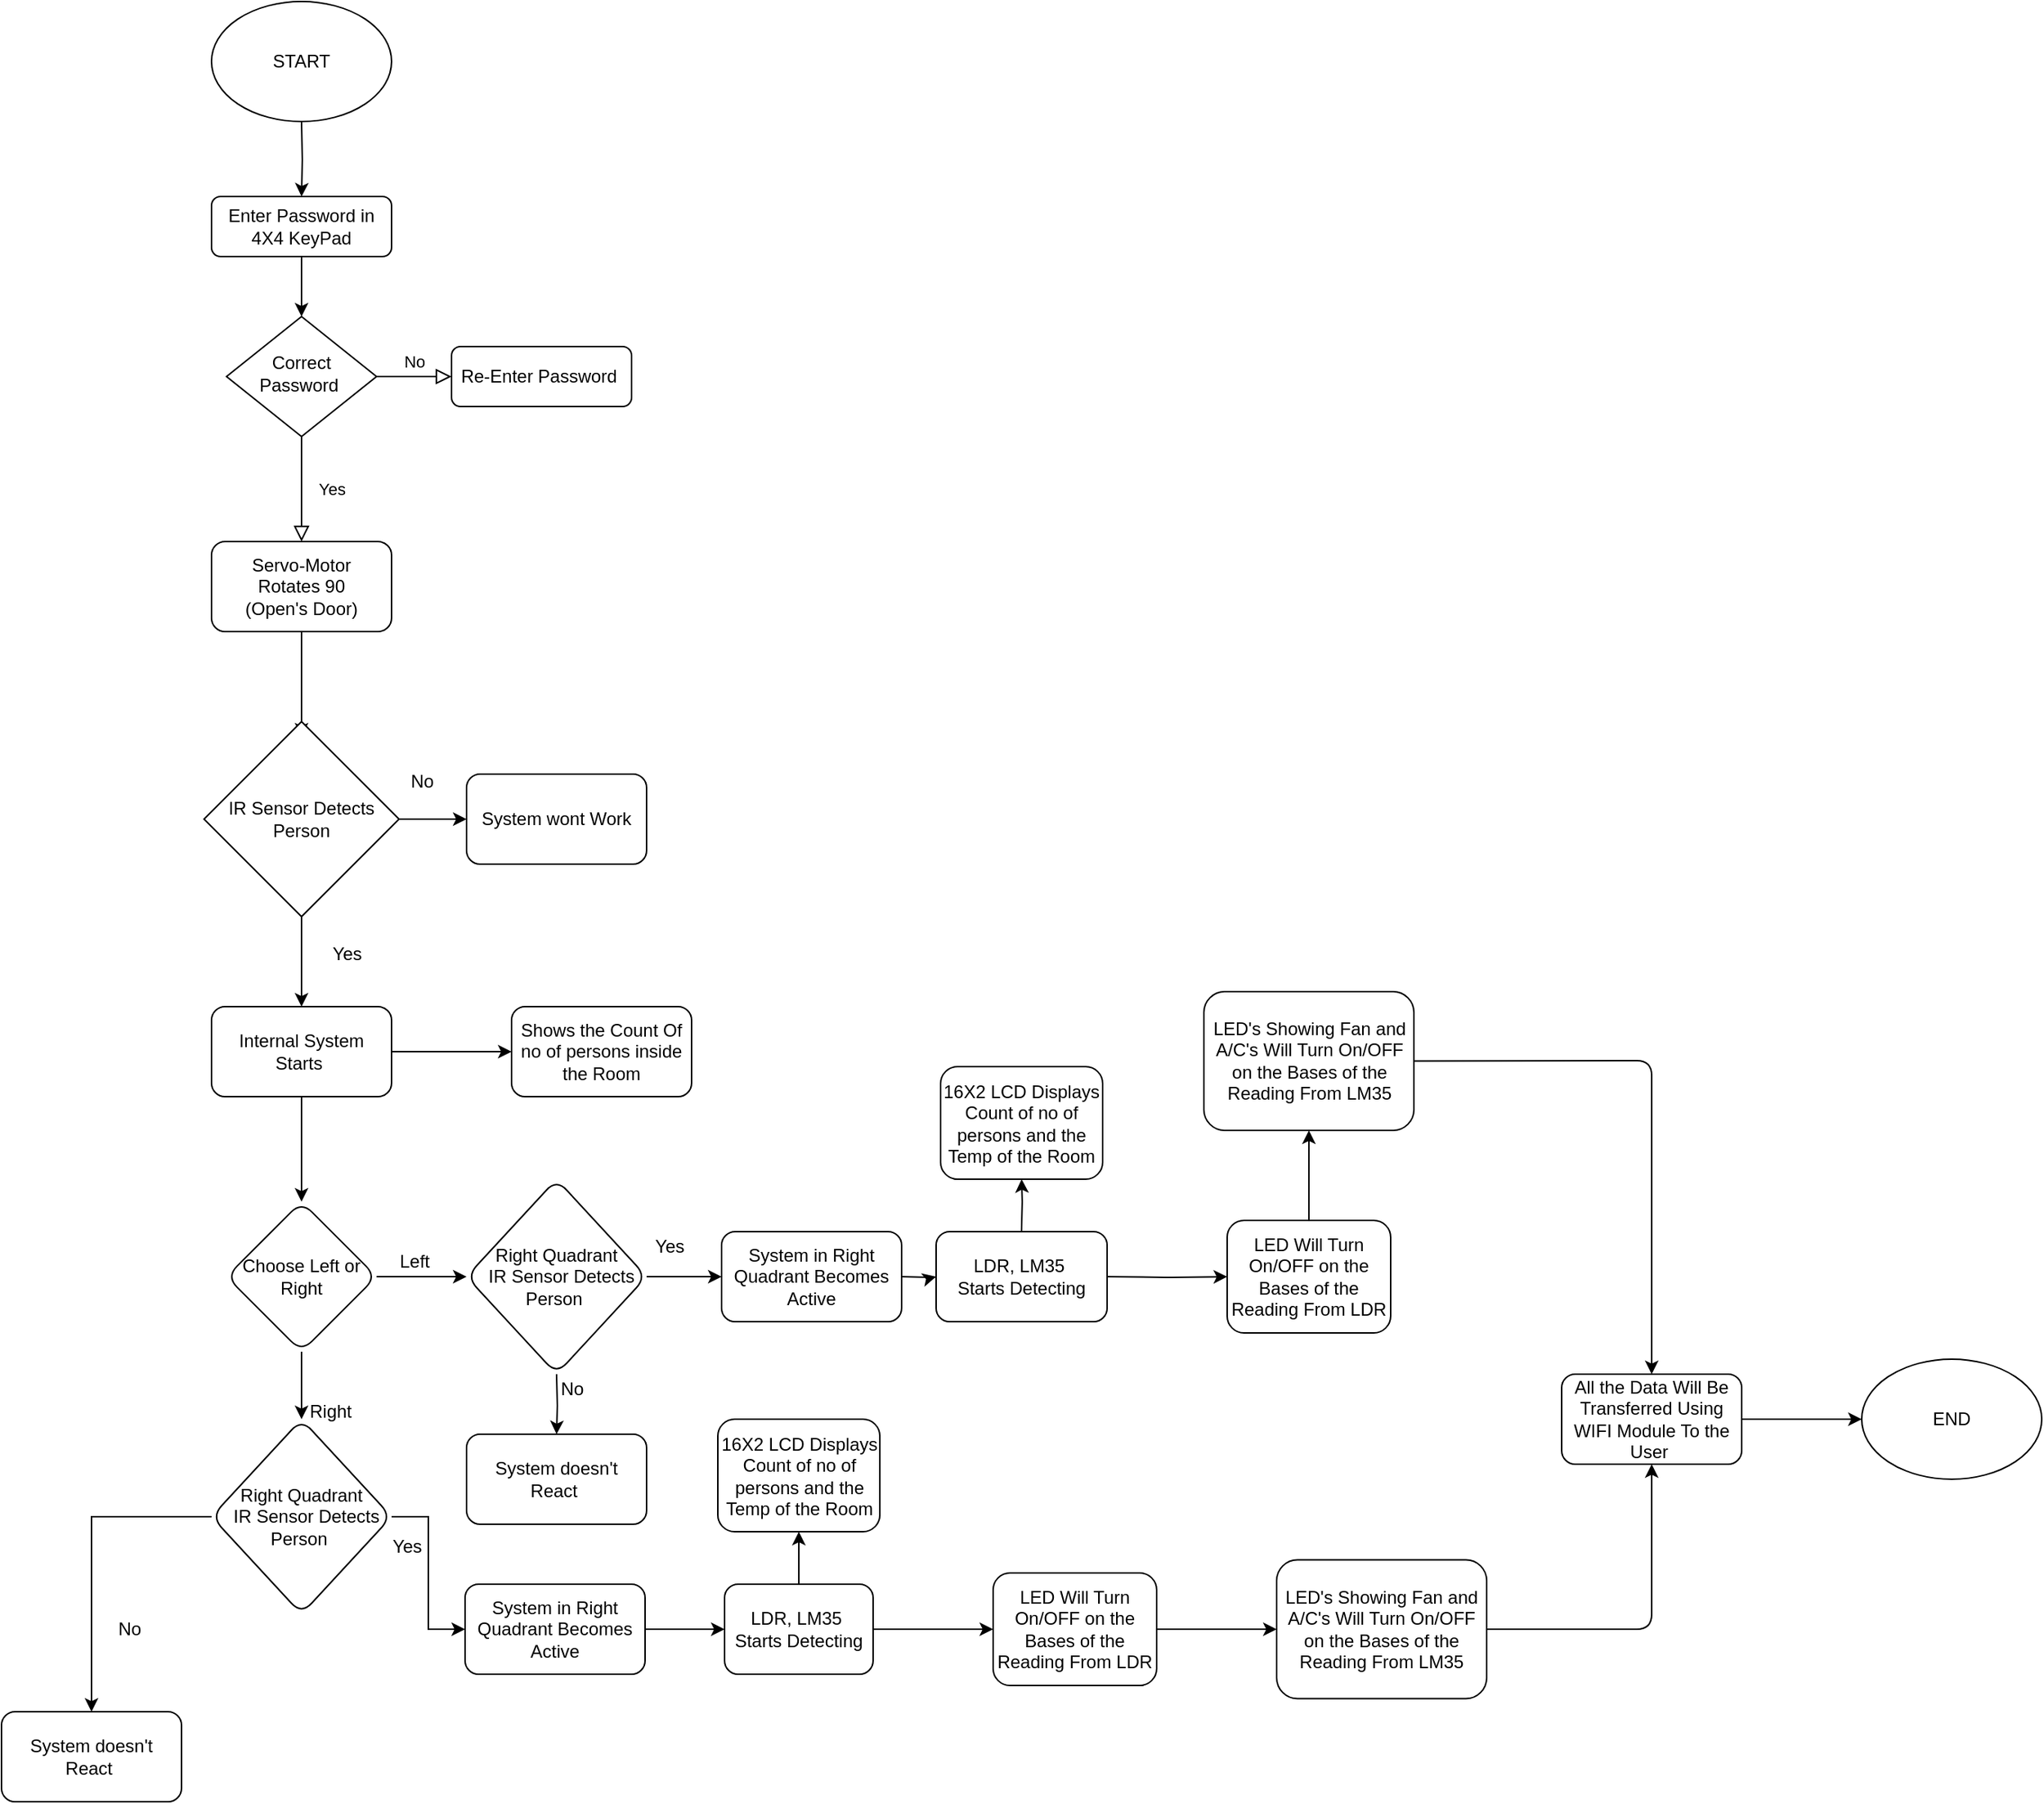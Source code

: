 <mxfile version="13.8.0" type="device"><diagram id="C5RBs43oDa-KdzZeNtuy" name="Page-1"><mxGraphModel dx="1483" dy="1952" grid="1" gridSize="10" guides="1" tooltips="1" connect="1" arrows="1" fold="1" page="1" pageScale="1" pageWidth="827" pageHeight="1169" math="0" shadow="0"><root><mxCell id="WIyWlLk6GJQsqaUBKTNV-0"/><mxCell id="WIyWlLk6GJQsqaUBKTNV-1" parent="WIyWlLk6GJQsqaUBKTNV-0"/><mxCell id="vNhs8DyTH7vmj8mex2B--1" value="" style="edgeStyle=orthogonalEdgeStyle;rounded=0;orthogonalLoop=1;jettySize=auto;html=1;" edge="1" parent="WIyWlLk6GJQsqaUBKTNV-1" target="vNhs8DyTH7vmj8mex2B--0"><mxGeometry relative="1" as="geometry"><mxPoint x="220" y="40.0" as="sourcePoint"/></mxGeometry></mxCell><mxCell id="WIyWlLk6GJQsqaUBKTNV-4" value="Yes" style="rounded=0;html=1;jettySize=auto;orthogonalLoop=1;fontSize=11;endArrow=block;endFill=0;endSize=8;strokeWidth=1;shadow=0;labelBackgroundColor=none;edgeStyle=orthogonalEdgeStyle;entryX=0.5;entryY=0;entryDx=0;entryDy=0;" parent="WIyWlLk6GJQsqaUBKTNV-1" source="WIyWlLk6GJQsqaUBKTNV-6" target="vNhs8DyTH7vmj8mex2B--3" edge="1"><mxGeometry y="20" relative="1" as="geometry"><mxPoint as="offset"/><mxPoint x="220" y="290" as="targetPoint"/></mxGeometry></mxCell><mxCell id="WIyWlLk6GJQsqaUBKTNV-5" value="No" style="edgeStyle=orthogonalEdgeStyle;rounded=0;html=1;jettySize=auto;orthogonalLoop=1;fontSize=11;endArrow=block;endFill=0;endSize=8;strokeWidth=1;shadow=0;labelBackgroundColor=none;" parent="WIyWlLk6GJQsqaUBKTNV-1" source="WIyWlLk6GJQsqaUBKTNV-6" target="WIyWlLk6GJQsqaUBKTNV-7" edge="1"><mxGeometry y="10" relative="1" as="geometry"><mxPoint as="offset"/></mxGeometry></mxCell><mxCell id="WIyWlLk6GJQsqaUBKTNV-6" value="Correct Password&amp;nbsp;" style="rhombus;whiteSpace=wrap;html=1;shadow=0;fontFamily=Helvetica;fontSize=12;align=center;strokeWidth=1;spacing=6;spacingTop=-4;" parent="WIyWlLk6GJQsqaUBKTNV-1" vertex="1"><mxGeometry x="170" y="170" width="100" height="80" as="geometry"/></mxCell><mxCell id="WIyWlLk6GJQsqaUBKTNV-7" value="Re-Enter Password&amp;nbsp;" style="rounded=1;whiteSpace=wrap;html=1;fontSize=12;glass=0;strokeWidth=1;shadow=0;" parent="WIyWlLk6GJQsqaUBKTNV-1" vertex="1"><mxGeometry x="320" y="190" width="120" height="40" as="geometry"/></mxCell><mxCell id="vNhs8DyTH7vmj8mex2B--2" value="" style="edgeStyle=orthogonalEdgeStyle;rounded=0;orthogonalLoop=1;jettySize=auto;html=1;" edge="1" parent="WIyWlLk6GJQsqaUBKTNV-1" source="vNhs8DyTH7vmj8mex2B--0" target="WIyWlLk6GJQsqaUBKTNV-6"><mxGeometry relative="1" as="geometry"/></mxCell><mxCell id="vNhs8DyTH7vmj8mex2B--0" value="Enter Password in 4X4 KeyPad" style="rounded=1;whiteSpace=wrap;html=1;fontSize=12;glass=0;strokeWidth=1;shadow=0;" vertex="1" parent="WIyWlLk6GJQsqaUBKTNV-1"><mxGeometry x="160" y="90" width="120" height="40" as="geometry"/></mxCell><mxCell id="vNhs8DyTH7vmj8mex2B--4" value="" style="edgeStyle=orthogonalEdgeStyle;rounded=0;orthogonalLoop=1;jettySize=auto;html=1;" edge="1" parent="WIyWlLk6GJQsqaUBKTNV-1" source="vNhs8DyTH7vmj8mex2B--3"><mxGeometry relative="1" as="geometry"><mxPoint x="220" y="450" as="targetPoint"/></mxGeometry></mxCell><mxCell id="vNhs8DyTH7vmj8mex2B--3" value="&lt;span&gt;Servo-Motor&lt;/span&gt;&lt;br&gt;&lt;span&gt;Rotates 90&lt;/span&gt;&lt;br&gt;&lt;span&gt;(Open's Door)&lt;/span&gt;" style="rounded=1;whiteSpace=wrap;html=1;" vertex="1" parent="WIyWlLk6GJQsqaUBKTNV-1"><mxGeometry x="160" y="320" width="120" height="60" as="geometry"/></mxCell><mxCell id="vNhs8DyTH7vmj8mex2B--7" value="" style="edgeStyle=orthogonalEdgeStyle;rounded=0;orthogonalLoop=1;jettySize=auto;html=1;" edge="1" parent="WIyWlLk6GJQsqaUBKTNV-1" source="vNhs8DyTH7vmj8mex2B--5" target="vNhs8DyTH7vmj8mex2B--6"><mxGeometry relative="1" as="geometry"/></mxCell><mxCell id="vNhs8DyTH7vmj8mex2B--9" value="" style="edgeStyle=orthogonalEdgeStyle;rounded=0;orthogonalLoop=1;jettySize=auto;html=1;" edge="1" parent="WIyWlLk6GJQsqaUBKTNV-1" source="vNhs8DyTH7vmj8mex2B--5" target="vNhs8DyTH7vmj8mex2B--8"><mxGeometry relative="1" as="geometry"/></mxCell><mxCell id="vNhs8DyTH7vmj8mex2B--5" value="IR Sensor Detects Person" style="rhombus;whiteSpace=wrap;html=1;" vertex="1" parent="WIyWlLk6GJQsqaUBKTNV-1"><mxGeometry x="155" y="440" width="130" height="130" as="geometry"/></mxCell><mxCell id="vNhs8DyTH7vmj8mex2B--6" value="System wont Work" style="rounded=1;whiteSpace=wrap;html=1;" vertex="1" parent="WIyWlLk6GJQsqaUBKTNV-1"><mxGeometry x="330" y="475" width="120" height="60" as="geometry"/></mxCell><mxCell id="vNhs8DyTH7vmj8mex2B--13" value="" style="edgeStyle=orthogonalEdgeStyle;rounded=0;orthogonalLoop=1;jettySize=auto;html=1;" edge="1" parent="WIyWlLk6GJQsqaUBKTNV-1" source="vNhs8DyTH7vmj8mex2B--8" target="vNhs8DyTH7vmj8mex2B--12"><mxGeometry relative="1" as="geometry"/></mxCell><mxCell id="vNhs8DyTH7vmj8mex2B--27" value="" style="edgeStyle=orthogonalEdgeStyle;rounded=0;orthogonalLoop=1;jettySize=auto;html=1;" edge="1" parent="WIyWlLk6GJQsqaUBKTNV-1" source="vNhs8DyTH7vmj8mex2B--8" target="vNhs8DyTH7vmj8mex2B--26"><mxGeometry relative="1" as="geometry"/></mxCell><mxCell id="vNhs8DyTH7vmj8mex2B--8" value="Internal System Starts&amp;nbsp;" style="rounded=1;whiteSpace=wrap;html=1;" vertex="1" parent="WIyWlLk6GJQsqaUBKTNV-1"><mxGeometry x="160" y="630" width="120" height="60" as="geometry"/></mxCell><mxCell id="vNhs8DyTH7vmj8mex2B--10" value="No" style="text;html=1;align=center;verticalAlign=middle;resizable=0;points=[];autosize=1;" vertex="1" parent="WIyWlLk6GJQsqaUBKTNV-1"><mxGeometry x="285" y="470" width="30" height="20" as="geometry"/></mxCell><mxCell id="vNhs8DyTH7vmj8mex2B--11" value="Yes" style="text;html=1;align=center;verticalAlign=middle;resizable=0;points=[];autosize=1;" vertex="1" parent="WIyWlLk6GJQsqaUBKTNV-1"><mxGeometry x="235" y="585" width="30" height="20" as="geometry"/></mxCell><mxCell id="vNhs8DyTH7vmj8mex2B--17" value="" style="edgeStyle=orthogonalEdgeStyle;rounded=0;orthogonalLoop=1;jettySize=auto;html=1;" edge="1" parent="WIyWlLk6GJQsqaUBKTNV-1" source="vNhs8DyTH7vmj8mex2B--12" target="vNhs8DyTH7vmj8mex2B--16"><mxGeometry relative="1" as="geometry"/></mxCell><mxCell id="vNhs8DyTH7vmj8mex2B--19" value="" style="edgeStyle=orthogonalEdgeStyle;rounded=0;orthogonalLoop=1;jettySize=auto;html=1;" edge="1" parent="WIyWlLk6GJQsqaUBKTNV-1" source="vNhs8DyTH7vmj8mex2B--12" target="vNhs8DyTH7vmj8mex2B--18"><mxGeometry relative="1" as="geometry"/></mxCell><mxCell id="vNhs8DyTH7vmj8mex2B--12" value="Choose Left or Right" style="rhombus;whiteSpace=wrap;html=1;rounded=1;" vertex="1" parent="WIyWlLk6GJQsqaUBKTNV-1"><mxGeometry x="170" y="760" width="100" height="100" as="geometry"/></mxCell><mxCell id="vNhs8DyTH7vmj8mex2B--16" value="Right Quadrant &lt;br&gt;&amp;nbsp; IR Sensor Detects Person&amp;nbsp;" style="rhombus;whiteSpace=wrap;html=1;rounded=1;" vertex="1" parent="WIyWlLk6GJQsqaUBKTNV-1"><mxGeometry x="330" y="745" width="120" height="130" as="geometry"/></mxCell><mxCell id="vNhs8DyTH7vmj8mex2B--23" value="" style="edgeStyle=orthogonalEdgeStyle;rounded=0;orthogonalLoop=1;jettySize=auto;html=1;" edge="1" parent="WIyWlLk6GJQsqaUBKTNV-1" source="vNhs8DyTH7vmj8mex2B--18" target="vNhs8DyTH7vmj8mex2B--22"><mxGeometry relative="1" as="geometry"/></mxCell><mxCell id="vNhs8DyTH7vmj8mex2B--33" value="" style="edgeStyle=orthogonalEdgeStyle;rounded=0;orthogonalLoop=1;jettySize=auto;html=1;" edge="1" parent="WIyWlLk6GJQsqaUBKTNV-1" source="vNhs8DyTH7vmj8mex2B--18" target="vNhs8DyTH7vmj8mex2B--32"><mxGeometry relative="1" as="geometry"/></mxCell><mxCell id="vNhs8DyTH7vmj8mex2B--18" value="Right Quadrant &lt;br&gt;&amp;nbsp; IR Sensor Detects Person&amp;nbsp;" style="rhombus;whiteSpace=wrap;html=1;rounded=1;" vertex="1" parent="WIyWlLk6GJQsqaUBKTNV-1"><mxGeometry x="160" y="905" width="120" height="130" as="geometry"/></mxCell><mxCell id="vNhs8DyTH7vmj8mex2B--20" value="Right" style="text;html=1;align=center;verticalAlign=middle;resizable=0;points=[];autosize=1;" vertex="1" parent="WIyWlLk6GJQsqaUBKTNV-1"><mxGeometry x="219" y="890" width="40" height="20" as="geometry"/></mxCell><mxCell id="vNhs8DyTH7vmj8mex2B--21" value="Left" style="text;html=1;align=center;verticalAlign=middle;resizable=0;points=[];autosize=1;" vertex="1" parent="WIyWlLk6GJQsqaUBKTNV-1"><mxGeometry x="275" y="790" width="40" height="20" as="geometry"/></mxCell><mxCell id="vNhs8DyTH7vmj8mex2B--22" value="System doesn't React&amp;nbsp;" style="whiteSpace=wrap;html=1;rounded=1;" vertex="1" parent="WIyWlLk6GJQsqaUBKTNV-1"><mxGeometry x="20" y="1100" width="120" height="60" as="geometry"/></mxCell><mxCell id="vNhs8DyTH7vmj8mex2B--26" value="Shows the Count Of no of persons inside the Room" style="rounded=1;whiteSpace=wrap;html=1;" vertex="1" parent="WIyWlLk6GJQsqaUBKTNV-1"><mxGeometry x="360" y="630" width="120" height="60" as="geometry"/></mxCell><mxCell id="vNhs8DyTH7vmj8mex2B--28" value="No" style="text;html=1;align=center;verticalAlign=middle;resizable=0;points=[];autosize=1;" vertex="1" parent="WIyWlLk6GJQsqaUBKTNV-1"><mxGeometry x="90" y="1035" width="30" height="20" as="geometry"/></mxCell><mxCell id="vNhs8DyTH7vmj8mex2B--29" value="" style="edgeStyle=orthogonalEdgeStyle;rounded=0;orthogonalLoop=1;jettySize=auto;html=1;" edge="1" parent="WIyWlLk6GJQsqaUBKTNV-1" target="vNhs8DyTH7vmj8mex2B--30"><mxGeometry relative="1" as="geometry"><mxPoint x="390" y="875" as="sourcePoint"/></mxGeometry></mxCell><mxCell id="vNhs8DyTH7vmj8mex2B--30" value="System doesn't React&amp;nbsp;" style="whiteSpace=wrap;html=1;rounded=1;" vertex="1" parent="WIyWlLk6GJQsqaUBKTNV-1"><mxGeometry x="330" y="915" width="120" height="60" as="geometry"/></mxCell><mxCell id="vNhs8DyTH7vmj8mex2B--31" value="No" style="text;html=1;align=center;verticalAlign=middle;resizable=0;points=[];autosize=1;" vertex="1" parent="WIyWlLk6GJQsqaUBKTNV-1"><mxGeometry x="385" y="875" width="30" height="20" as="geometry"/></mxCell><mxCell id="vNhs8DyTH7vmj8mex2B--39" value="" style="edgeStyle=orthogonalEdgeStyle;rounded=0;orthogonalLoop=1;jettySize=auto;html=1;" edge="1" parent="WIyWlLk6GJQsqaUBKTNV-1" source="vNhs8DyTH7vmj8mex2B--32" target="vNhs8DyTH7vmj8mex2B--38"><mxGeometry relative="1" as="geometry"/></mxCell><mxCell id="vNhs8DyTH7vmj8mex2B--32" value="System in Right Quadrant Becomes Active" style="whiteSpace=wrap;html=1;rounded=1;" vertex="1" parent="WIyWlLk6GJQsqaUBKTNV-1"><mxGeometry x="329" y="1015" width="120" height="60" as="geometry"/></mxCell><mxCell id="vNhs8DyTH7vmj8mex2B--34" value="Yes" style="text;html=1;align=center;verticalAlign=middle;resizable=0;points=[];autosize=1;" vertex="1" parent="WIyWlLk6GJQsqaUBKTNV-1"><mxGeometry x="275" y="980" width="30" height="20" as="geometry"/></mxCell><mxCell id="vNhs8DyTH7vmj8mex2B--35" value="" style="edgeStyle=orthogonalEdgeStyle;rounded=0;orthogonalLoop=1;jettySize=auto;html=1;exitX=1;exitY=0.5;exitDx=0;exitDy=0;" edge="1" parent="WIyWlLk6GJQsqaUBKTNV-1" target="vNhs8DyTH7vmj8mex2B--36" source="vNhs8DyTH7vmj8mex2B--16"><mxGeometry relative="1" as="geometry"><mxPoint x="470" y="810" as="sourcePoint"/></mxGeometry></mxCell><mxCell id="vNhs8DyTH7vmj8mex2B--36" value="System in Right Quadrant Becomes Active" style="whiteSpace=wrap;html=1;rounded=1;" vertex="1" parent="WIyWlLk6GJQsqaUBKTNV-1"><mxGeometry x="500" y="780" width="120" height="60" as="geometry"/></mxCell><mxCell id="vNhs8DyTH7vmj8mex2B--37" value="Yes" style="text;html=1;align=center;verticalAlign=middle;resizable=0;points=[];autosize=1;" vertex="1" parent="WIyWlLk6GJQsqaUBKTNV-1"><mxGeometry x="450" y="780" width="30" height="20" as="geometry"/></mxCell><mxCell id="vNhs8DyTH7vmj8mex2B--43" value="" style="edgeStyle=orthogonalEdgeStyle;rounded=0;orthogonalLoop=1;jettySize=auto;html=1;" edge="1" parent="WIyWlLk6GJQsqaUBKTNV-1" source="vNhs8DyTH7vmj8mex2B--38" target="vNhs8DyTH7vmj8mex2B--42"><mxGeometry relative="1" as="geometry"/></mxCell><mxCell id="vNhs8DyTH7vmj8mex2B--47" value="" style="edgeStyle=orthogonalEdgeStyle;rounded=0;orthogonalLoop=1;jettySize=auto;html=1;" edge="1" parent="WIyWlLk6GJQsqaUBKTNV-1" source="vNhs8DyTH7vmj8mex2B--38" target="vNhs8DyTH7vmj8mex2B--46"><mxGeometry relative="1" as="geometry"/></mxCell><mxCell id="vNhs8DyTH7vmj8mex2B--38" value="LDR, LM35&amp;nbsp;&lt;br&gt;Starts Detecting" style="whiteSpace=wrap;html=1;rounded=1;" vertex="1" parent="WIyWlLk6GJQsqaUBKTNV-1"><mxGeometry x="502" y="1015" width="99" height="60" as="geometry"/></mxCell><mxCell id="vNhs8DyTH7vmj8mex2B--40" value="" style="edgeStyle=orthogonalEdgeStyle;rounded=0;orthogonalLoop=1;jettySize=auto;html=1;" edge="1" parent="WIyWlLk6GJQsqaUBKTNV-1" target="vNhs8DyTH7vmj8mex2B--41"><mxGeometry relative="1" as="geometry"><mxPoint x="620" y="810" as="sourcePoint"/></mxGeometry></mxCell><mxCell id="vNhs8DyTH7vmj8mex2B--41" value="LDR, LM35&amp;nbsp;&lt;br&gt;Starts Detecting" style="whiteSpace=wrap;html=1;rounded=1;" vertex="1" parent="WIyWlLk6GJQsqaUBKTNV-1"><mxGeometry x="643" y="780" width="114" height="60" as="geometry"/></mxCell><mxCell id="vNhs8DyTH7vmj8mex2B--42" value="16X2 LCD Displays Count of no of persons and the Temp of the Room" style="whiteSpace=wrap;html=1;rounded=1;" vertex="1" parent="WIyWlLk6GJQsqaUBKTNV-1"><mxGeometry x="497.5" y="905" width="108" height="75" as="geometry"/></mxCell><mxCell id="vNhs8DyTH7vmj8mex2B--44" value="" style="edgeStyle=orthogonalEdgeStyle;rounded=0;orthogonalLoop=1;jettySize=auto;html=1;" edge="1" parent="WIyWlLk6GJQsqaUBKTNV-1" target="vNhs8DyTH7vmj8mex2B--45"><mxGeometry relative="1" as="geometry"><mxPoint x="699.929" y="780" as="sourcePoint"/></mxGeometry></mxCell><mxCell id="vNhs8DyTH7vmj8mex2B--45" value="16X2 LCD Displays Count of no of persons and the Temp of the Room" style="whiteSpace=wrap;html=1;rounded=1;" vertex="1" parent="WIyWlLk6GJQsqaUBKTNV-1"><mxGeometry x="646" y="670" width="108" height="75" as="geometry"/></mxCell><mxCell id="vNhs8DyTH7vmj8mex2B--51" value="" style="edgeStyle=orthogonalEdgeStyle;rounded=0;orthogonalLoop=1;jettySize=auto;html=1;" edge="1" parent="WIyWlLk6GJQsqaUBKTNV-1" source="vNhs8DyTH7vmj8mex2B--46" target="vNhs8DyTH7vmj8mex2B--50"><mxGeometry relative="1" as="geometry"/></mxCell><mxCell id="vNhs8DyTH7vmj8mex2B--46" value="LED Will Turn On/OFF on the Bases of the Reading From LDR" style="whiteSpace=wrap;html=1;rounded=1;" vertex="1" parent="WIyWlLk6GJQsqaUBKTNV-1"><mxGeometry x="681" y="1007.5" width="109" height="75" as="geometry"/></mxCell><mxCell id="vNhs8DyTH7vmj8mex2B--48" value="" style="edgeStyle=orthogonalEdgeStyle;rounded=0;orthogonalLoop=1;jettySize=auto;html=1;" edge="1" parent="WIyWlLk6GJQsqaUBKTNV-1" target="vNhs8DyTH7vmj8mex2B--49"><mxGeometry relative="1" as="geometry"><mxPoint x="757" y="810" as="sourcePoint"/></mxGeometry></mxCell><mxCell id="vNhs8DyTH7vmj8mex2B--55" value="" style="edgeStyle=orthogonalEdgeStyle;rounded=0;orthogonalLoop=1;jettySize=auto;html=1;" edge="1" parent="WIyWlLk6GJQsqaUBKTNV-1" source="vNhs8DyTH7vmj8mex2B--49" target="vNhs8DyTH7vmj8mex2B--54"><mxGeometry relative="1" as="geometry"/></mxCell><mxCell id="vNhs8DyTH7vmj8mex2B--49" value="LED Will Turn On/OFF on the Bases of the Reading From LDR" style="whiteSpace=wrap;html=1;rounded=1;" vertex="1" parent="WIyWlLk6GJQsqaUBKTNV-1"><mxGeometry x="837" y="772.5" width="109" height="75" as="geometry"/></mxCell><mxCell id="vNhs8DyTH7vmj8mex2B--50" value="LED's Showing Fan and A/C's Will Turn On/OFF on the Bases of the Reading From LM35" style="whiteSpace=wrap;html=1;rounded=1;" vertex="1" parent="WIyWlLk6GJQsqaUBKTNV-1"><mxGeometry x="870" y="998.75" width="140" height="92.5" as="geometry"/></mxCell><mxCell id="vNhs8DyTH7vmj8mex2B--54" value="LED's Showing Fan and A/C's Will Turn On/OFF on the Bases of the Reading From LM35" style="whiteSpace=wrap;html=1;rounded=1;" vertex="1" parent="WIyWlLk6GJQsqaUBKTNV-1"><mxGeometry x="821.5" y="620" width="140" height="92.5" as="geometry"/></mxCell><mxCell id="vNhs8DyTH7vmj8mex2B--60" value="" style="edgeStyle=orthogonalEdgeStyle;rounded=0;orthogonalLoop=1;jettySize=auto;html=1;" edge="1" parent="WIyWlLk6GJQsqaUBKTNV-1" source="vNhs8DyTH7vmj8mex2B--56" target="vNhs8DyTH7vmj8mex2B--59"><mxGeometry relative="1" as="geometry"/></mxCell><mxCell id="vNhs8DyTH7vmj8mex2B--56" value="All the Data Will Be Transferred Using WIFI Module To the User&amp;nbsp;" style="rounded=1;whiteSpace=wrap;html=1;" vertex="1" parent="WIyWlLk6GJQsqaUBKTNV-1"><mxGeometry x="1060" y="875" width="120" height="60" as="geometry"/></mxCell><mxCell id="vNhs8DyTH7vmj8mex2B--57" value="" style="endArrow=classic;html=1;exitX=1;exitY=0.5;exitDx=0;exitDy=0;entryX=0.5;entryY=1;entryDx=0;entryDy=0;" edge="1" parent="WIyWlLk6GJQsqaUBKTNV-1" source="vNhs8DyTH7vmj8mex2B--50" target="vNhs8DyTH7vmj8mex2B--56"><mxGeometry width="50" height="50" relative="1" as="geometry"><mxPoint x="1060" y="1070" as="sourcePoint"/><mxPoint x="1110" y="1020" as="targetPoint"/><Array as="points"><mxPoint x="1120" y="1045"/></Array></mxGeometry></mxCell><mxCell id="vNhs8DyTH7vmj8mex2B--58" value="" style="endArrow=classic;html=1;exitX=1;exitY=0.5;exitDx=0;exitDy=0;entryX=0.5;entryY=0;entryDx=0;entryDy=0;" edge="1" parent="WIyWlLk6GJQsqaUBKTNV-1" source="vNhs8DyTH7vmj8mex2B--54" target="vNhs8DyTH7vmj8mex2B--56"><mxGeometry width="50" height="50" relative="1" as="geometry"><mxPoint x="820" y="840" as="sourcePoint"/><mxPoint x="870" y="790" as="targetPoint"/><Array as="points"><mxPoint x="1120" y="666"/></Array></mxGeometry></mxCell><mxCell id="vNhs8DyTH7vmj8mex2B--59" value="END" style="ellipse;whiteSpace=wrap;html=1;rounded=1;" vertex="1" parent="WIyWlLk6GJQsqaUBKTNV-1"><mxGeometry x="1260" y="865" width="120" height="80" as="geometry"/></mxCell><mxCell id="vNhs8DyTH7vmj8mex2B--61" value="" style="ellipse;whiteSpace=wrap;html=1;" vertex="1" parent="WIyWlLk6GJQsqaUBKTNV-1"><mxGeometry x="160" y="-40" width="120" height="80" as="geometry"/></mxCell><mxCell id="vNhs8DyTH7vmj8mex2B--62" value="START" style="text;html=1;strokeColor=none;fillColor=none;align=center;verticalAlign=middle;whiteSpace=wrap;rounded=0;" vertex="1" parent="WIyWlLk6GJQsqaUBKTNV-1"><mxGeometry x="200" y="-10" width="40" height="20" as="geometry"/></mxCell></root></mxGraphModel></diagram></mxfile>